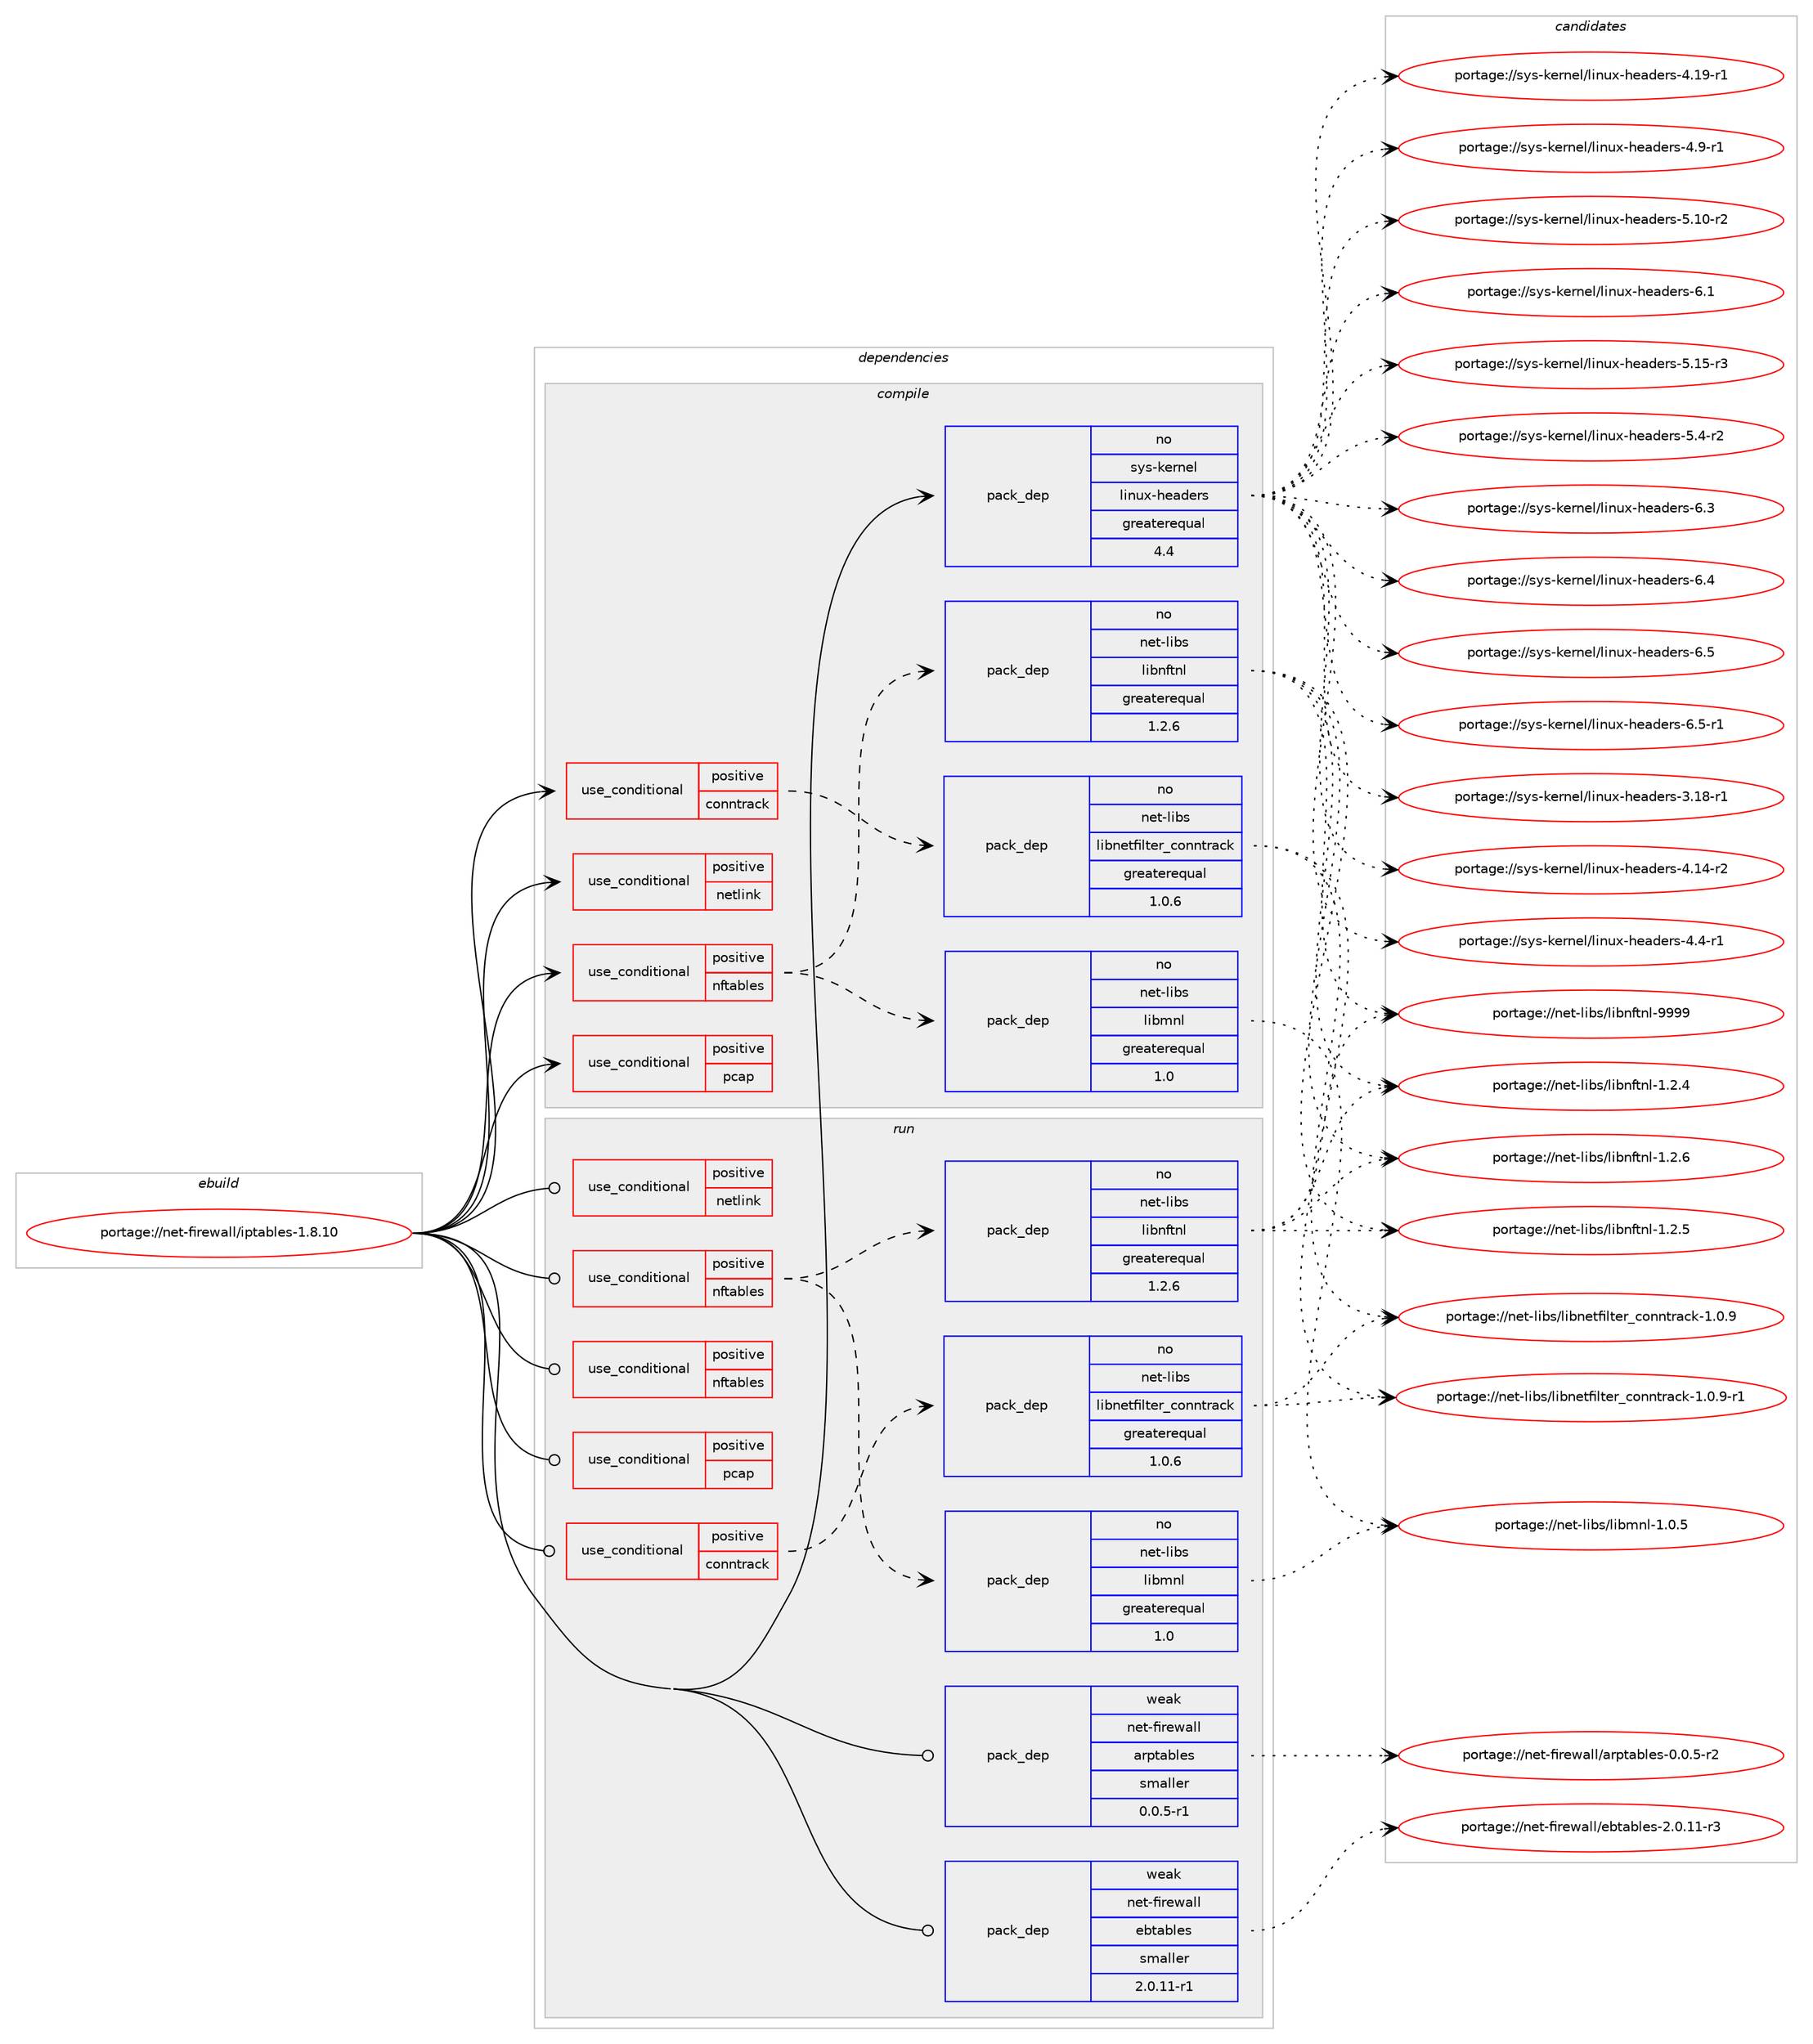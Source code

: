 digraph prolog {

# *************
# Graph options
# *************

newrank=true;
concentrate=true;
compound=true;
graph [rankdir=LR,fontname=Helvetica,fontsize=10,ranksep=1.5];#, ranksep=2.5, nodesep=0.2];
edge  [arrowhead=vee];
node  [fontname=Helvetica,fontsize=10];

# **********
# The ebuild
# **********

subgraph cluster_leftcol {
color=gray;
rank=same;
label=<<i>ebuild</i>>;
id [label="portage://net-firewall/iptables-1.8.10", color=red, width=4, href="../net-firewall/iptables-1.8.10.svg"];
}

# ****************
# The dependencies
# ****************

subgraph cluster_midcol {
color=gray;
label=<<i>dependencies</i>>;
subgraph cluster_compile {
fillcolor="#eeeeee";
style=filled;
label=<<i>compile</i>>;
subgraph cond6 {
dependency33 [label=<<TABLE BORDER="0" CELLBORDER="1" CELLSPACING="0" CELLPADDING="4"><TR><TD ROWSPAN="3" CELLPADDING="10">use_conditional</TD></TR><TR><TD>positive</TD></TR><TR><TD>conntrack</TD></TR></TABLE>>, shape=none, color=red];
subgraph pack28 {
dependency34 [label=<<TABLE BORDER="0" CELLBORDER="1" CELLSPACING="0" CELLPADDING="4" WIDTH="220"><TR><TD ROWSPAN="6" CELLPADDING="30">pack_dep</TD></TR><TR><TD WIDTH="110">no</TD></TR><TR><TD>net-libs</TD></TR><TR><TD>libnetfilter_conntrack</TD></TR><TR><TD>greaterequal</TD></TR><TR><TD>1.0.6</TD></TR></TABLE>>, shape=none, color=blue];
}
dependency33:e -> dependency34:w [weight=20,style="dashed",arrowhead="vee"];
}
id:e -> dependency33:w [weight=20,style="solid",arrowhead="vee"];
subgraph cond7 {
dependency35 [label=<<TABLE BORDER="0" CELLBORDER="1" CELLSPACING="0" CELLPADDING="4"><TR><TD ROWSPAN="3" CELLPADDING="10">use_conditional</TD></TR><TR><TD>positive</TD></TR><TR><TD>netlink</TD></TR></TABLE>>, shape=none, color=red];
# *** BEGIN UNKNOWN DEPENDENCY TYPE (TODO) ***
# dependency35 -> package_dependency(portage://net-firewall/iptables-1.8.10,install,no,net-libs,libnfnetlink,none,[,,],[],[])
# *** END UNKNOWN DEPENDENCY TYPE (TODO) ***

}
id:e -> dependency35:w [weight=20,style="solid",arrowhead="vee"];
subgraph cond8 {
dependency36 [label=<<TABLE BORDER="0" CELLBORDER="1" CELLSPACING="0" CELLPADDING="4"><TR><TD ROWSPAN="3" CELLPADDING="10">use_conditional</TD></TR><TR><TD>positive</TD></TR><TR><TD>nftables</TD></TR></TABLE>>, shape=none, color=red];
subgraph pack29 {
dependency37 [label=<<TABLE BORDER="0" CELLBORDER="1" CELLSPACING="0" CELLPADDING="4" WIDTH="220"><TR><TD ROWSPAN="6" CELLPADDING="30">pack_dep</TD></TR><TR><TD WIDTH="110">no</TD></TR><TR><TD>net-libs</TD></TR><TR><TD>libmnl</TD></TR><TR><TD>greaterequal</TD></TR><TR><TD>1.0</TD></TR></TABLE>>, shape=none, color=blue];
}
dependency36:e -> dependency37:w [weight=20,style="dashed",arrowhead="vee"];
subgraph pack30 {
dependency38 [label=<<TABLE BORDER="0" CELLBORDER="1" CELLSPACING="0" CELLPADDING="4" WIDTH="220"><TR><TD ROWSPAN="6" CELLPADDING="30">pack_dep</TD></TR><TR><TD WIDTH="110">no</TD></TR><TR><TD>net-libs</TD></TR><TR><TD>libnftnl</TD></TR><TR><TD>greaterequal</TD></TR><TR><TD>1.2.6</TD></TR></TABLE>>, shape=none, color=blue];
}
dependency36:e -> dependency38:w [weight=20,style="dashed",arrowhead="vee"];
}
id:e -> dependency36:w [weight=20,style="solid",arrowhead="vee"];
subgraph cond9 {
dependency39 [label=<<TABLE BORDER="0" CELLBORDER="1" CELLSPACING="0" CELLPADDING="4"><TR><TD ROWSPAN="3" CELLPADDING="10">use_conditional</TD></TR><TR><TD>positive</TD></TR><TR><TD>pcap</TD></TR></TABLE>>, shape=none, color=red];
# *** BEGIN UNKNOWN DEPENDENCY TYPE (TODO) ***
# dependency39 -> package_dependency(portage://net-firewall/iptables-1.8.10,install,no,net-libs,libpcap,none,[,,],[],[])
# *** END UNKNOWN DEPENDENCY TYPE (TODO) ***

}
id:e -> dependency39:w [weight=20,style="solid",arrowhead="vee"];
subgraph pack31 {
dependency40 [label=<<TABLE BORDER="0" CELLBORDER="1" CELLSPACING="0" CELLPADDING="4" WIDTH="220"><TR><TD ROWSPAN="6" CELLPADDING="30">pack_dep</TD></TR><TR><TD WIDTH="110">no</TD></TR><TR><TD>sys-kernel</TD></TR><TR><TD>linux-headers</TD></TR><TR><TD>greaterequal</TD></TR><TR><TD>4.4</TD></TR></TABLE>>, shape=none, color=blue];
}
id:e -> dependency40:w [weight=20,style="solid",arrowhead="vee"];
# *** BEGIN UNKNOWN DEPENDENCY TYPE (TODO) ***
# id -> package_dependency(portage://net-firewall/iptables-1.8.10,install,no,virtual,os-headers,none,[,,],[],[])
# *** END UNKNOWN DEPENDENCY TYPE (TODO) ***

}
subgraph cluster_compileandrun {
fillcolor="#eeeeee";
style=filled;
label=<<i>compile and run</i>>;
}
subgraph cluster_run {
fillcolor="#eeeeee";
style=filled;
label=<<i>run</i>>;
subgraph cond10 {
dependency41 [label=<<TABLE BORDER="0" CELLBORDER="1" CELLSPACING="0" CELLPADDING="4"><TR><TD ROWSPAN="3" CELLPADDING="10">use_conditional</TD></TR><TR><TD>positive</TD></TR><TR><TD>conntrack</TD></TR></TABLE>>, shape=none, color=red];
subgraph pack32 {
dependency42 [label=<<TABLE BORDER="0" CELLBORDER="1" CELLSPACING="0" CELLPADDING="4" WIDTH="220"><TR><TD ROWSPAN="6" CELLPADDING="30">pack_dep</TD></TR><TR><TD WIDTH="110">no</TD></TR><TR><TD>net-libs</TD></TR><TR><TD>libnetfilter_conntrack</TD></TR><TR><TD>greaterequal</TD></TR><TR><TD>1.0.6</TD></TR></TABLE>>, shape=none, color=blue];
}
dependency41:e -> dependency42:w [weight=20,style="dashed",arrowhead="vee"];
}
id:e -> dependency41:w [weight=20,style="solid",arrowhead="odot"];
subgraph cond11 {
dependency43 [label=<<TABLE BORDER="0" CELLBORDER="1" CELLSPACING="0" CELLPADDING="4"><TR><TD ROWSPAN="3" CELLPADDING="10">use_conditional</TD></TR><TR><TD>positive</TD></TR><TR><TD>netlink</TD></TR></TABLE>>, shape=none, color=red];
# *** BEGIN UNKNOWN DEPENDENCY TYPE (TODO) ***
# dependency43 -> package_dependency(portage://net-firewall/iptables-1.8.10,run,no,net-libs,libnfnetlink,none,[,,],[],[])
# *** END UNKNOWN DEPENDENCY TYPE (TODO) ***

}
id:e -> dependency43:w [weight=20,style="solid",arrowhead="odot"];
subgraph cond12 {
dependency44 [label=<<TABLE BORDER="0" CELLBORDER="1" CELLSPACING="0" CELLPADDING="4"><TR><TD ROWSPAN="3" CELLPADDING="10">use_conditional</TD></TR><TR><TD>positive</TD></TR><TR><TD>nftables</TD></TR></TABLE>>, shape=none, color=red];
subgraph pack33 {
dependency45 [label=<<TABLE BORDER="0" CELLBORDER="1" CELLSPACING="0" CELLPADDING="4" WIDTH="220"><TR><TD ROWSPAN="6" CELLPADDING="30">pack_dep</TD></TR><TR><TD WIDTH="110">no</TD></TR><TR><TD>net-libs</TD></TR><TR><TD>libmnl</TD></TR><TR><TD>greaterequal</TD></TR><TR><TD>1.0</TD></TR></TABLE>>, shape=none, color=blue];
}
dependency44:e -> dependency45:w [weight=20,style="dashed",arrowhead="vee"];
subgraph pack34 {
dependency46 [label=<<TABLE BORDER="0" CELLBORDER="1" CELLSPACING="0" CELLPADDING="4" WIDTH="220"><TR><TD ROWSPAN="6" CELLPADDING="30">pack_dep</TD></TR><TR><TD WIDTH="110">no</TD></TR><TR><TD>net-libs</TD></TR><TR><TD>libnftnl</TD></TR><TR><TD>greaterequal</TD></TR><TR><TD>1.2.6</TD></TR></TABLE>>, shape=none, color=blue];
}
dependency44:e -> dependency46:w [weight=20,style="dashed",arrowhead="vee"];
}
id:e -> dependency44:w [weight=20,style="solid",arrowhead="odot"];
subgraph cond13 {
dependency47 [label=<<TABLE BORDER="0" CELLBORDER="1" CELLSPACING="0" CELLPADDING="4"><TR><TD ROWSPAN="3" CELLPADDING="10">use_conditional</TD></TR><TR><TD>positive</TD></TR><TR><TD>nftables</TD></TR></TABLE>>, shape=none, color=red];
# *** BEGIN UNKNOWN DEPENDENCY TYPE (TODO) ***
# dependency47 -> package_dependency(portage://net-firewall/iptables-1.8.10,run,no,net-misc,ethertypes,none,[,,],[],[])
# *** END UNKNOWN DEPENDENCY TYPE (TODO) ***

}
id:e -> dependency47:w [weight=20,style="solid",arrowhead="odot"];
subgraph cond14 {
dependency48 [label=<<TABLE BORDER="0" CELLBORDER="1" CELLSPACING="0" CELLPADDING="4"><TR><TD ROWSPAN="3" CELLPADDING="10">use_conditional</TD></TR><TR><TD>positive</TD></TR><TR><TD>pcap</TD></TR></TABLE>>, shape=none, color=red];
# *** BEGIN UNKNOWN DEPENDENCY TYPE (TODO) ***
# dependency48 -> package_dependency(portage://net-firewall/iptables-1.8.10,run,no,net-libs,libpcap,none,[,,],[],[])
# *** END UNKNOWN DEPENDENCY TYPE (TODO) ***

}
id:e -> dependency48:w [weight=20,style="solid",arrowhead="odot"];
subgraph pack35 {
dependency49 [label=<<TABLE BORDER="0" CELLBORDER="1" CELLSPACING="0" CELLPADDING="4" WIDTH="220"><TR><TD ROWSPAN="6" CELLPADDING="30">pack_dep</TD></TR><TR><TD WIDTH="110">weak</TD></TR><TR><TD>net-firewall</TD></TR><TR><TD>arptables</TD></TR><TR><TD>smaller</TD></TR><TR><TD>0.0.5-r1</TD></TR></TABLE>>, shape=none, color=blue];
}
id:e -> dependency49:w [weight=20,style="solid",arrowhead="odot"];
subgraph pack36 {
dependency50 [label=<<TABLE BORDER="0" CELLBORDER="1" CELLSPACING="0" CELLPADDING="4" WIDTH="220"><TR><TD ROWSPAN="6" CELLPADDING="30">pack_dep</TD></TR><TR><TD WIDTH="110">weak</TD></TR><TR><TD>net-firewall</TD></TR><TR><TD>ebtables</TD></TR><TR><TD>smaller</TD></TR><TR><TD>2.0.11-r1</TD></TR></TABLE>>, shape=none, color=blue];
}
id:e -> dependency50:w [weight=20,style="solid",arrowhead="odot"];
}
}

# **************
# The candidates
# **************

subgraph cluster_choices {
rank=same;
color=gray;
label=<<i>candidates</i>>;

subgraph choice28 {
color=black;
nodesep=1;
choice1101011164510810598115471081059811010111610210510811610111495991111101101161149799107454946484657 [label="portage://net-libs/libnetfilter_conntrack-1.0.9", color=red, width=4,href="../net-libs/libnetfilter_conntrack-1.0.9.svg"];
choice11010111645108105981154710810598110101116102105108116101114959911111011011611497991074549464846574511449 [label="portage://net-libs/libnetfilter_conntrack-1.0.9-r1", color=red, width=4,href="../net-libs/libnetfilter_conntrack-1.0.9-r1.svg"];
dependency34:e -> choice1101011164510810598115471081059811010111610210510811610111495991111101101161149799107454946484657:w [style=dotted,weight="100"];
dependency34:e -> choice11010111645108105981154710810598110101116102105108116101114959911111011011611497991074549464846574511449:w [style=dotted,weight="100"];
}
subgraph choice29 {
color=black;
nodesep=1;
choice11010111645108105981154710810598109110108454946484653 [label="portage://net-libs/libmnl-1.0.5", color=red, width=4,href="../net-libs/libmnl-1.0.5.svg"];
dependency37:e -> choice11010111645108105981154710810598109110108454946484653:w [style=dotted,weight="100"];
}
subgraph choice30 {
color=black;
nodesep=1;
choice11010111645108105981154710810598110102116110108454946504652 [label="portage://net-libs/libnftnl-1.2.4", color=red, width=4,href="../net-libs/libnftnl-1.2.4.svg"];
choice11010111645108105981154710810598110102116110108454946504653 [label="portage://net-libs/libnftnl-1.2.5", color=red, width=4,href="../net-libs/libnftnl-1.2.5.svg"];
choice11010111645108105981154710810598110102116110108454946504654 [label="portage://net-libs/libnftnl-1.2.6", color=red, width=4,href="../net-libs/libnftnl-1.2.6.svg"];
choice110101116451081059811547108105981101021161101084557575757 [label="portage://net-libs/libnftnl-9999", color=red, width=4,href="../net-libs/libnftnl-9999.svg"];
dependency38:e -> choice11010111645108105981154710810598110102116110108454946504652:w [style=dotted,weight="100"];
dependency38:e -> choice11010111645108105981154710810598110102116110108454946504653:w [style=dotted,weight="100"];
dependency38:e -> choice11010111645108105981154710810598110102116110108454946504654:w [style=dotted,weight="100"];
dependency38:e -> choice110101116451081059811547108105981101021161101084557575757:w [style=dotted,weight="100"];
}
subgraph choice31 {
color=black;
nodesep=1;
choice1151211154510710111411010110847108105110117120451041019710010111411545514649564511449 [label="portage://sys-kernel/linux-headers-3.18-r1", color=red, width=4,href="../sys-kernel/linux-headers-3.18-r1.svg"];
choice1151211154510710111411010110847108105110117120451041019710010111411545524649524511450 [label="portage://sys-kernel/linux-headers-4.14-r2", color=red, width=4,href="../sys-kernel/linux-headers-4.14-r2.svg"];
choice1151211154510710111411010110847108105110117120451041019710010111411545524649574511449 [label="portage://sys-kernel/linux-headers-4.19-r1", color=red, width=4,href="../sys-kernel/linux-headers-4.19-r1.svg"];
choice11512111545107101114110101108471081051101171204510410197100101114115455246524511449 [label="portage://sys-kernel/linux-headers-4.4-r1", color=red, width=4,href="../sys-kernel/linux-headers-4.4-r1.svg"];
choice11512111545107101114110101108471081051101171204510410197100101114115455246574511449 [label="portage://sys-kernel/linux-headers-4.9-r1", color=red, width=4,href="../sys-kernel/linux-headers-4.9-r1.svg"];
choice1151211154510710111411010110847108105110117120451041019710010111411545534649484511450 [label="portage://sys-kernel/linux-headers-5.10-r2", color=red, width=4,href="../sys-kernel/linux-headers-5.10-r2.svg"];
choice1151211154510710111411010110847108105110117120451041019710010111411545534649534511451 [label="portage://sys-kernel/linux-headers-5.15-r3", color=red, width=4,href="../sys-kernel/linux-headers-5.15-r3.svg"];
choice11512111545107101114110101108471081051101171204510410197100101114115455346524511450 [label="portage://sys-kernel/linux-headers-5.4-r2", color=red, width=4,href="../sys-kernel/linux-headers-5.4-r2.svg"];
choice1151211154510710111411010110847108105110117120451041019710010111411545544649 [label="portage://sys-kernel/linux-headers-6.1", color=red, width=4,href="../sys-kernel/linux-headers-6.1.svg"];
choice1151211154510710111411010110847108105110117120451041019710010111411545544651 [label="portage://sys-kernel/linux-headers-6.3", color=red, width=4,href="../sys-kernel/linux-headers-6.3.svg"];
choice1151211154510710111411010110847108105110117120451041019710010111411545544652 [label="portage://sys-kernel/linux-headers-6.4", color=red, width=4,href="../sys-kernel/linux-headers-6.4.svg"];
choice1151211154510710111411010110847108105110117120451041019710010111411545544653 [label="portage://sys-kernel/linux-headers-6.5", color=red, width=4,href="../sys-kernel/linux-headers-6.5.svg"];
choice11512111545107101114110101108471081051101171204510410197100101114115455446534511449 [label="portage://sys-kernel/linux-headers-6.5-r1", color=red, width=4,href="../sys-kernel/linux-headers-6.5-r1.svg"];
dependency40:e -> choice1151211154510710111411010110847108105110117120451041019710010111411545514649564511449:w [style=dotted,weight="100"];
dependency40:e -> choice1151211154510710111411010110847108105110117120451041019710010111411545524649524511450:w [style=dotted,weight="100"];
dependency40:e -> choice1151211154510710111411010110847108105110117120451041019710010111411545524649574511449:w [style=dotted,weight="100"];
dependency40:e -> choice11512111545107101114110101108471081051101171204510410197100101114115455246524511449:w [style=dotted,weight="100"];
dependency40:e -> choice11512111545107101114110101108471081051101171204510410197100101114115455246574511449:w [style=dotted,weight="100"];
dependency40:e -> choice1151211154510710111411010110847108105110117120451041019710010111411545534649484511450:w [style=dotted,weight="100"];
dependency40:e -> choice1151211154510710111411010110847108105110117120451041019710010111411545534649534511451:w [style=dotted,weight="100"];
dependency40:e -> choice11512111545107101114110101108471081051101171204510410197100101114115455346524511450:w [style=dotted,weight="100"];
dependency40:e -> choice1151211154510710111411010110847108105110117120451041019710010111411545544649:w [style=dotted,weight="100"];
dependency40:e -> choice1151211154510710111411010110847108105110117120451041019710010111411545544651:w [style=dotted,weight="100"];
dependency40:e -> choice1151211154510710111411010110847108105110117120451041019710010111411545544652:w [style=dotted,weight="100"];
dependency40:e -> choice1151211154510710111411010110847108105110117120451041019710010111411545544653:w [style=dotted,weight="100"];
dependency40:e -> choice11512111545107101114110101108471081051101171204510410197100101114115455446534511449:w [style=dotted,weight="100"];
}
subgraph choice32 {
color=black;
nodesep=1;
choice1101011164510810598115471081059811010111610210510811610111495991111101101161149799107454946484657 [label="portage://net-libs/libnetfilter_conntrack-1.0.9", color=red, width=4,href="../net-libs/libnetfilter_conntrack-1.0.9.svg"];
choice11010111645108105981154710810598110101116102105108116101114959911111011011611497991074549464846574511449 [label="portage://net-libs/libnetfilter_conntrack-1.0.9-r1", color=red, width=4,href="../net-libs/libnetfilter_conntrack-1.0.9-r1.svg"];
dependency42:e -> choice1101011164510810598115471081059811010111610210510811610111495991111101101161149799107454946484657:w [style=dotted,weight="100"];
dependency42:e -> choice11010111645108105981154710810598110101116102105108116101114959911111011011611497991074549464846574511449:w [style=dotted,weight="100"];
}
subgraph choice33 {
color=black;
nodesep=1;
choice11010111645108105981154710810598109110108454946484653 [label="portage://net-libs/libmnl-1.0.5", color=red, width=4,href="../net-libs/libmnl-1.0.5.svg"];
dependency45:e -> choice11010111645108105981154710810598109110108454946484653:w [style=dotted,weight="100"];
}
subgraph choice34 {
color=black;
nodesep=1;
choice11010111645108105981154710810598110102116110108454946504652 [label="portage://net-libs/libnftnl-1.2.4", color=red, width=4,href="../net-libs/libnftnl-1.2.4.svg"];
choice11010111645108105981154710810598110102116110108454946504653 [label="portage://net-libs/libnftnl-1.2.5", color=red, width=4,href="../net-libs/libnftnl-1.2.5.svg"];
choice11010111645108105981154710810598110102116110108454946504654 [label="portage://net-libs/libnftnl-1.2.6", color=red, width=4,href="../net-libs/libnftnl-1.2.6.svg"];
choice110101116451081059811547108105981101021161101084557575757 [label="portage://net-libs/libnftnl-9999", color=red, width=4,href="../net-libs/libnftnl-9999.svg"];
dependency46:e -> choice11010111645108105981154710810598110102116110108454946504652:w [style=dotted,weight="100"];
dependency46:e -> choice11010111645108105981154710810598110102116110108454946504653:w [style=dotted,weight="100"];
dependency46:e -> choice11010111645108105981154710810598110102116110108454946504654:w [style=dotted,weight="100"];
dependency46:e -> choice110101116451081059811547108105981101021161101084557575757:w [style=dotted,weight="100"];
}
subgraph choice35 {
color=black;
nodesep=1;
choice1101011164510210511410111997108108479711411211697981081011154548464846534511450 [label="portage://net-firewall/arptables-0.0.5-r2", color=red, width=4,href="../net-firewall/arptables-0.0.5-r2.svg"];
dependency49:e -> choice1101011164510210511410111997108108479711411211697981081011154548464846534511450:w [style=dotted,weight="100"];
}
subgraph choice36 {
color=black;
nodesep=1;
choice110101116451021051141011199710810847101981169798108101115455046484649494511451 [label="portage://net-firewall/ebtables-2.0.11-r3", color=red, width=4,href="../net-firewall/ebtables-2.0.11-r3.svg"];
dependency50:e -> choice110101116451021051141011199710810847101981169798108101115455046484649494511451:w [style=dotted,weight="100"];
}
}

}
